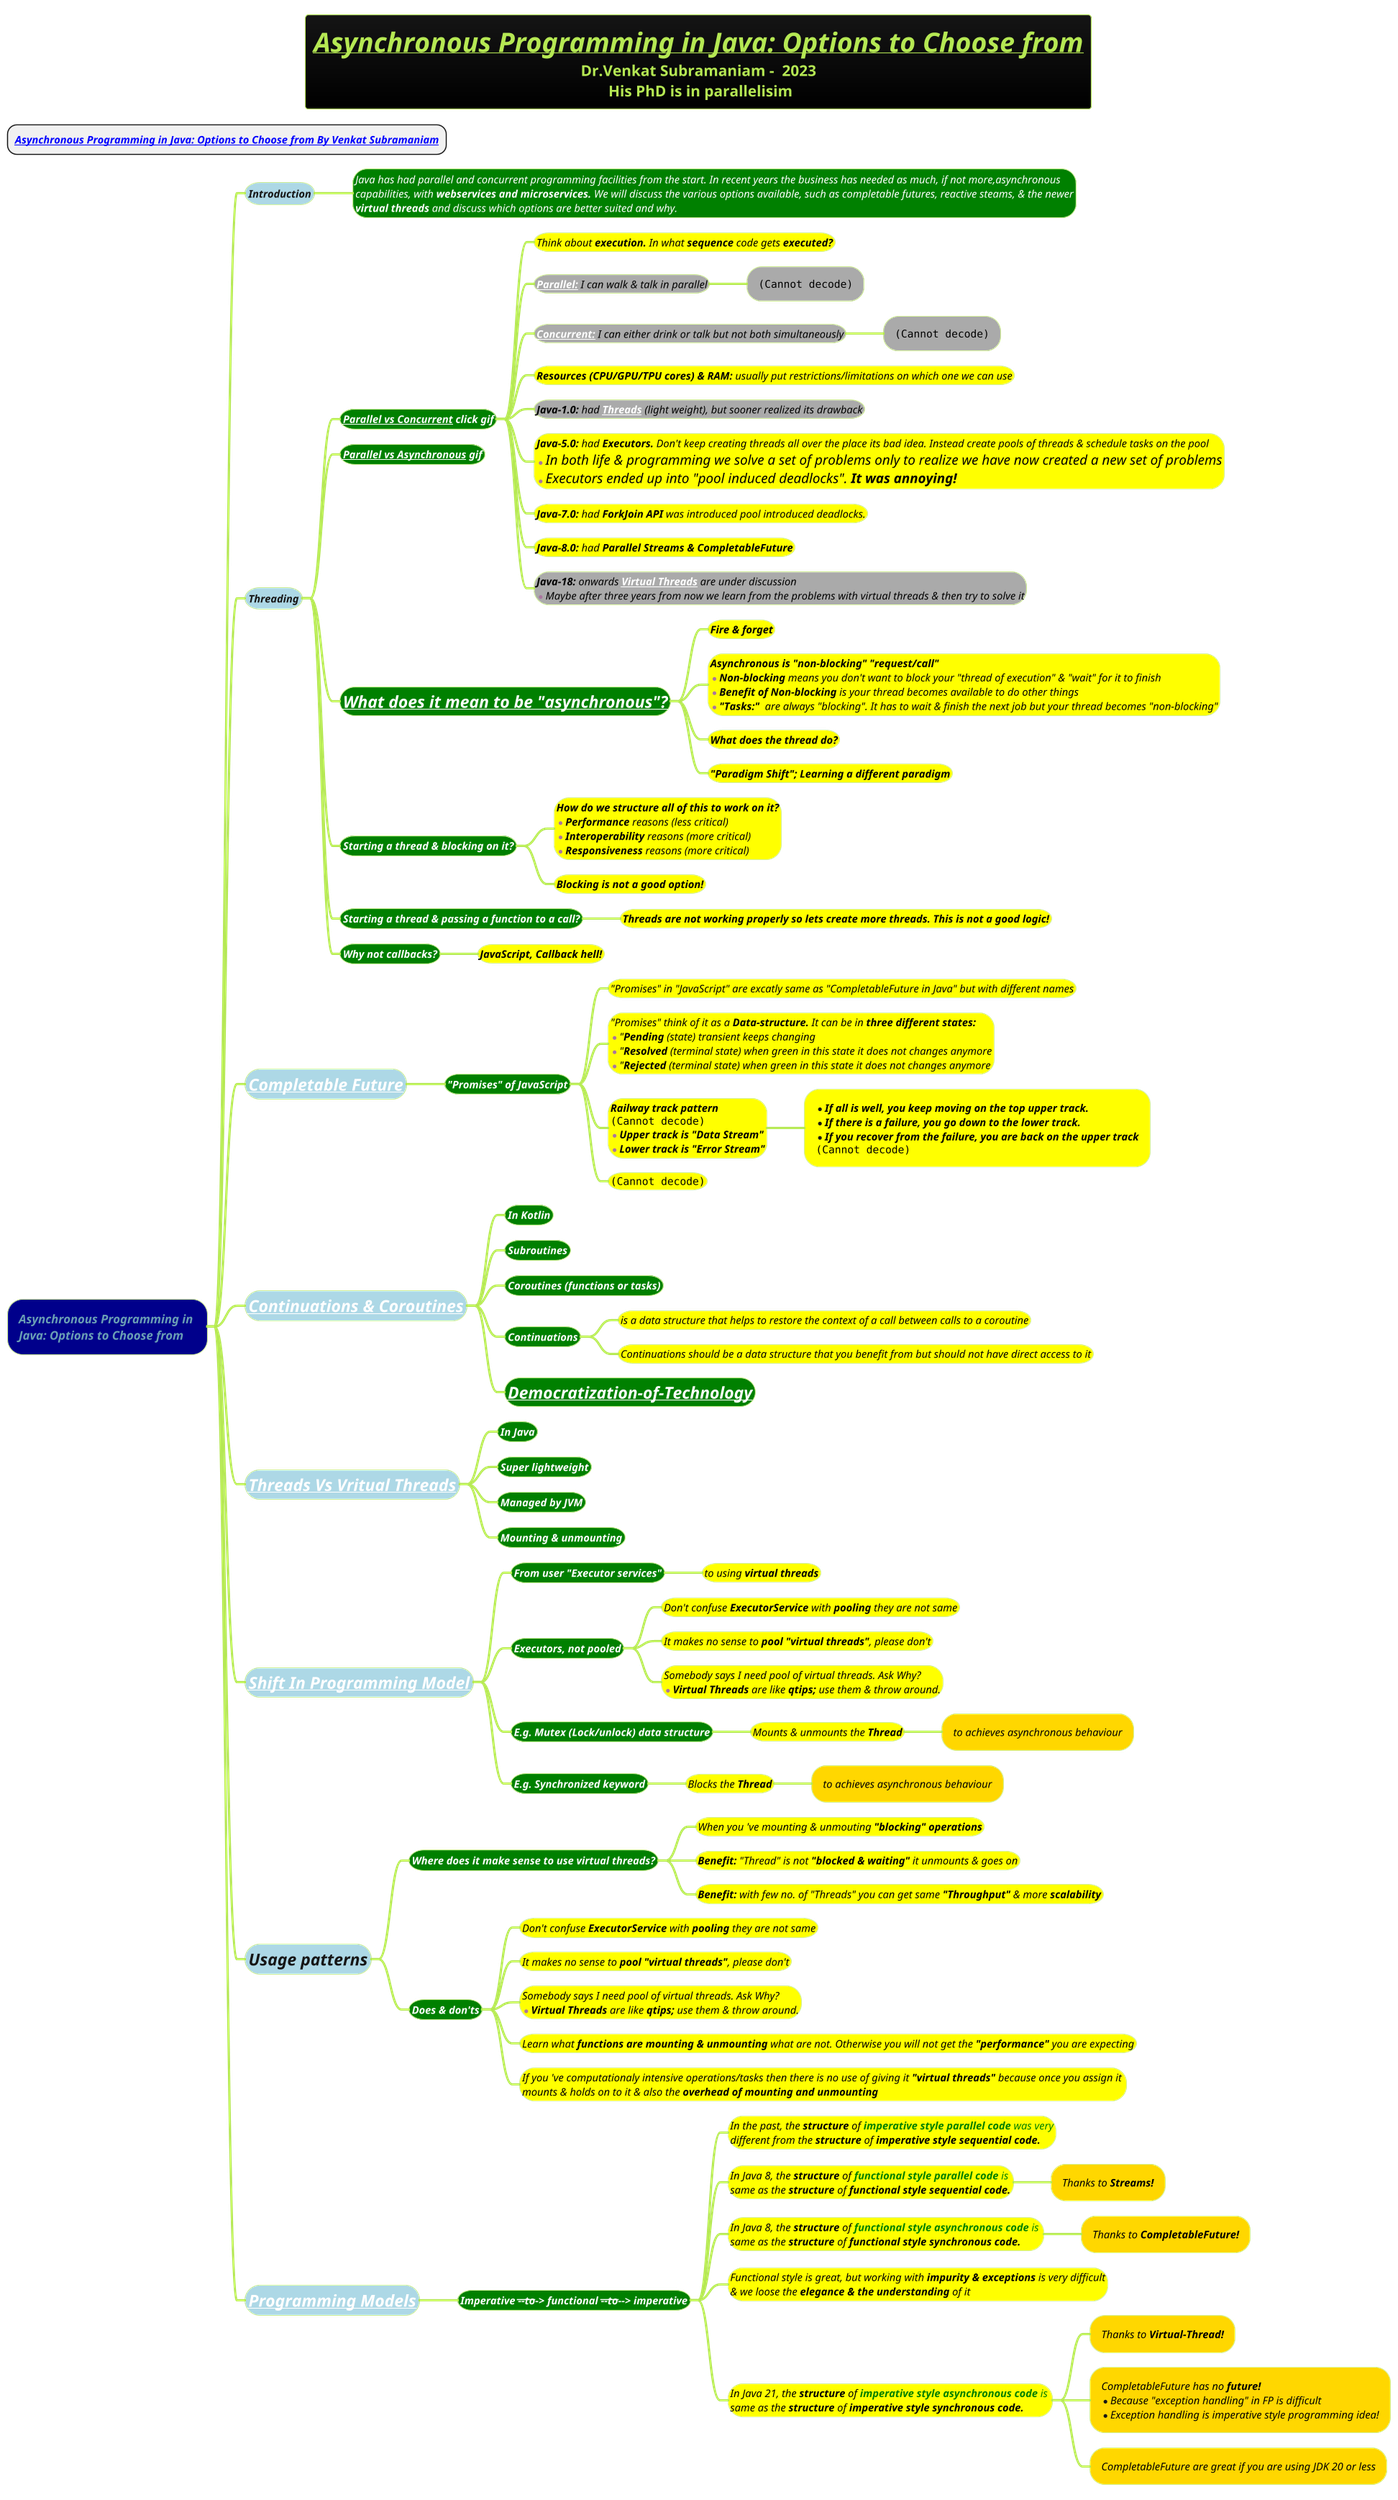 @startmindmap
title =<i><b><u>Asynchronous Programming in Java: Options to Choose from \nDr.Venkat Subramaniam -  2023\n His PhD is in parallelisim
* <i><b>[[https://www.youtube.com/watch?v=1zSF1259s6w&t=4778s&ab_channel=Devoxx Asynchronous Programming in Java: Options to Choose from By Venkat Subramaniam]]
!theme hacker

*[#darkblue] <i>Asynchronous Programming in \n<i>Java: Options to Choose from
**[#lightblue] <i><color #blac><size:14>Introduction
***[#green]:<i><color #white><size:14>Java has had parallel and concurrent programming facilities from the start. In recent years the business has needed as much, if not more,asynchronous
<i><color #white><size:14>capabilities, with <b>webservices and microservices.</b> We will discuss the various options available, such as completable futures, reactive steams, & the newer
<i><color #white><size:14><b>virtual threads</b> and discuss which options are better suited and why.;

**[#lightblue] <i><color #blac><size:14>Threading
***[#green] <i><color #white><size:14><b>[[docs/3-programming-languages/Venkat-Subramaniam/gif/Multi-threading-vs-Multi-processing-programming.adoc Parallel vs Concurrent]] click gif
****[#yellow] <i><color #black><size:14>Think about **execution.** In what **sequence** code gets <b>executed?
****[#a] <i><color #black><size:14><b>[[docs/3-programming-languages/Venkat-Subramaniam/Concurrency-and-Parallelism/Parallelism.puml Parallel:]]</b> I can walk & talk in parallel
*****[#a] <i><color #black><size:14><img:gif/img_2.png{scale=0.7}>
****[#a] <i><color #black><size:14><b>[[docs/3-programming-languages/Venkat-Subramaniam/Concurrency-and-Parallelism/Concurrency.puml Concurrent:]]</b> I can either drink or talk but not both simultaneously
*****[#a] <i><color #black><size:14><img:gif/img_3.png{scale=0.7}>
****[#yellow] <i><color #black><size:14><b>Resources (CPU/GPU/TPU cores) & RAM:</b> usually put restrictions/limitations on which one we can use
****[#a] <i><color #black><size:14><b>Java-1.0:</b> had <b>[[docs/3-programming-languages/Venkat-Subramaniam/Threads.puml Threads]]</b> (light weight), but sooner realized its drawback
****[#yellow] <i><color #black><size:14><b>Java-5.0:</b> had <b>Executors.</b> Don't keep creating threads all over the place its bad idea. Instead create pools of threads & schedule tasks on the pool\n*<i><color #black><size:18>In both life & programming we solve a set of problems only to realize we have now created a new set of problems\n*<i><color #black><size:18>Executors ended up into "pool induced deadlocks". <b>It was annoying!
****[#yellow] <i><color #black><size:14><b>Java-7.0:</b> had <b>ForkJoin API</b> was introduced pool introduced deadlocks.
****[#yellow] <i><color #black><size:14><b>Java-8.0:</b> had <b>Parallel Streams & CompletableFuture</b>
****[#a] <i><color #black><size:14><b>Java-18:</b> onwards <b>[[docs/3-programming-languages/Venkat-Subramaniam/Virtual-Threads.puml Virtual Threads]]</b> are under discussion\n*<i><color #black><size:14>Maybe after three years from now we learn from the problems with virtual threads & then try to solve it
***[#green] <i><color #white><size:14><b>[[docs/3-programming-languages/Venkat-Subramaniam/gif/synchronous-vs-asynchronous.adoc Parallel vs Asynchronous]] gif
***[#green] <i><color #white><size:22><b>[[docs/3-programming-languages/Venkat-Subramaniam/Spearheading-the-future-of-programming-2023.puml What does it mean to be "asynchronous"?]]
****[#yellow] <i><color #black><size:14><b>Fire & forget
****[#yellow]:<i><color #black><size:14><b>Asynchronous is "non-blocking" "request/call"
* <i><color #black><size:14>**Non-blocking** means you don't want to block your "thread of execution" & "wait" for it to finish
* <i><color #black><size:14>**Benefit of Non-blocking** is your thread becomes available to do other things
* <i><color #black><size:14><b>"Tasks:"</b>  are always "blocking". It has to wait & finish the next job but your thread becomes "non-blocking";
****[#yellow] <i><color #black><size:14><b>What does the thread do?
****[#yellow] <i><color #black><size:14><b>"Paradigm Shift"; Learning a different paradigm
***[#green] <i><color #white><size:14><b>Starting a thread & blocking on it?
****[#yellow]:<i><color #black><size:14><b>How do we structure all of this to work on it?
* <i><color #black><size:14><b>Performance</b> reasons (less critical)
* <i><color #black><size:14><b>Interoperability</b> reasons (more critical)
* <i><color #black><size:14><b>Responsiveness</b> reasons (more critical);
****[#yellow] <i><color #black><size:14><b>Blocking is not a good option!
***[#green] <i><color #white><size:14><b>Starting a thread & passing a function to a call?
****[#yellow] <i><color #black><size:14><b>Threads are not working properly so lets create more threads. This is not a good logic!
***[#green] <i><color #white><size:14><b>Why not callbacks?
****[#yellow] <i><color #black><size:14><b>JavaScript, Callback hell!
**[#lightblue] <i><color #blac><size:22>[[docs/3-programming-languages/Venkat-Subramaniam/CompletableFuture.puml Completable Future]]
***[#green] <b><i><color #white><size:14>"Promises" of JavaScript
****[#yellow] <i><color #black><size:14>"Promises" in "JavaScript" are excatly same as "CompletableFuture in Java" but with different names
****[#yellow]:<i><color #black><size:14>"Promises" think of it as a <b>Data-structure.</b> It can be in <b>three different states:
* <i><color #black><size:14>"<b>Pending</b> (state) transient keeps changing
* <i><color #black><size:14>"<b>Resolved</b> (terminal state) when green in this state it does not changes anymore
* <i><color #black><size:14>"<b>Rejected</b> (terminal state) when green in this state it does not changes anymore;
****[#yellow]:<i><color #black><size:14><b>Railway track pattern
<img:images/img_11.png{scale=0.8}>
*<i><color #black><size:14><b>Upper track is "Data Stream"
*<i><color #black><size:14><b>Lower track is "Error Stream";
*****[#yellow]:*<i><color #black><size:14><b>If all is well, you keep moving on the top upper track.
*<i><color #black><size:14><b>If there is a failure, you go down to the lower track.
*<i><color #black><size:14><b>If you recover from the failure, you are back on the upper track
<img:images/img_12.png{scale=0.8}>;
****[#yellow] <i><color #black><size:14><img:images/img_13.png{scale=0.8}>
**[#lightblue] <i><color #blac><size:22>[[docs/3-programming-languages/Venkat-Subramaniam/Continuation-and-Coroutines.puml Continuations & Coroutines]]
***[#green] <b><i><color #white><size:14>In Kotlin
***[#green] <b><i><color #white><size:14>Subroutines
***[#green] <b><i><color #white><size:14>Coroutines (functions or tasks)
***[#green] <b><i><color #white><size:14>Continuations
****[#yellow] <i><color #black><size:14>is a data structure that helps to restore the context of a call between calls to a coroutine
****[#yellow] <i><color #black><size:14>Continuations should be a data structure that you benefit from but should not have direct access to it
***[#green] <b><i><color #white><size:22>[[docs/3-programming-languages/Venkat-Subramaniam/Democratization-of-Technology.puml Democratization-of-Technology]]
**[#lightblue] <i><color #blac><size:22>[[docs/3-programming-languages/Venkat-Subramaniam/Virtual-Threads.puml Threads Vs Vritual Threads]]
***[#green] <b><i><color #white><size:14>In Java
***[#green] <b><i><color #white><size:14>Super lightweight
***[#green] <b><i><color #white><size:14>Managed by JVM
***[#green] <b><i><color #white><size:14>Mounting & unmounting
**[#lightblue] <i><color #blac><size:22>[[docs/3-programming-languages/Venkat-Subramaniam/Spearheading-the-future-of-programming-2023.puml Shift In Programming Model]]
***[#green] <b><i><color #white><size:14>From user "Executor services"
****[#yellow] <i><color #black><size:14>to using <b>virtual threads
***[#green] <b><i><color #white><size:14>Executors, not pooled
****[#yellow] <i><color #black><size:14>Don't confuse <b>ExecutorService</b> with <b>pooling</b> they are not same
****[#yellow] <i><color #black><size:14>It makes no sense to <b>pool</b> <b>"virtual threads"</b>, please don't
****[#yellow]:<i><color #black><size:14>Somebody says I need pool of virtual threads. Ask Why?
*<i><color #black><size:14>**Virtual Threads** are like **qtips;** use them & throw around.;
***[#green] <b><i><color #white><size:14>E.g. Mutex (Lock/unlock) data structure
****[#yellow] <i><color #black><size:14>Mounts & unmounts the <b>Thread
*****[#gold] <i><color #black><size:14>to achieves asynchronous behaviour
***[#green] <b><i><color #white><size:14>E.g. Synchronized keyword
****[#yellow] <i><color #black><size:14>Blocks the <b>Thread
*****[#gold] <i><color #black><size:14>to achieves asynchronous behaviour

**[#lightblue] <i><color #blac><size:22>Usage patterns
***[#green] <b><i><color #white><size:14>Where does it make sense to use virtual threads?
****[#yellow] <i><color #black><size:14>When you 've mounting & unmouting <b>"blocking" operations
****[#yellow] <i><color #black><size:14><b>Benefit:</b> "Thread" is not <b>"blocked & waiting"</b> it unmounts & goes on
****[#yellow] <i><color #black><size:14><b>Benefit:</b> with few no. of "Threads" you can get same <b>"Throughput"</b> & more <b>scalability
***[#green] <b><i><color #white><size:14>Does & don'ts
****[#yellow] <i><color #black><size:14>Don't confuse <b>ExecutorService</b> with <b>pooling</b> they are not same
****[#yellow] <i><color #black><size:14>It makes no sense to <b>pool</b> <b>"virtual threads"</b>, please don't
****[#yellow]:<i><color #black><size:14>Somebody says I need pool of virtual threads. Ask Why?
*<i><color #black><size:14>**Virtual Threads** are like **qtips;** use them & throw around.;
****[#yellow] <i><color #black><size:14>Learn what <b>functions are mounting & unmounting</b> what are not. Otherwise you will not get the <b>"performance"</b> you are expecting
****[#yellow] <i><color #black><size:14>If you 've computationaly intensive operations/tasks then there is no use of giving it <b>"virtual threads"</b> because once you assign it \n<i><color #black><size:14>mounts & holds on to it & also the <b>overhead of mounting and unmounting

**[#lightblue] <i><color #blac><size:22>[[docs/3-programming-languages/Venkat-Subramaniam/Spearheading-the-future-of-programming-2023.puml Programming Models]]
***[#green] <b><i><color #white><size:14>Imperative ----to---> functional ----to----> imperative
****[#yellow] <i><color #black><size:14>In the past, the <b>structure</b> of <color #green><b>imperative style parallel code</b> was very\n<i><color #black><size:14>different from the <b>structure</b> of <b>imperative style sequential code.</b>
****[#yellow] <i><color #black><size:14>In Java 8, the <b>structure</b> of <color #green><b>functional style parallel code</b> is \n<i><color #black><size:14>same as the <b>structure</b> of <b>functional style sequential code.</b>
*****[#gold] <i><color #black><size:14>Thanks to <b>Streams!
****[#yellow] <i><color #black><size:14>In Java 8, the <b>structure</b> of <color #green><b>functional style asynchronous code</b> is \n<i><color #black><size:14>same as the <b>structure</b> of <b>functional style synchronous code.</b>
*****[#gold] <i><color #black><size:14>Thanks to <b>CompletableFuture!
****[#yellow] <i><color #black><size:14>Functional style is great, but working with <b>impurity & exceptions</b> is very difficult\n<i><color #black><size:14>& we loose the <b>elegance & the understanding</b> of it
****[#yellow] <i><color #black><size:14>In Java 21, the <b>structure</b> of <color #green><b>imperative style asynchronous code</b> is \n<i><color #black><size:14>same as the <b>structure</b> of <b>imperative style synchronous code.</b>
*****[#gold] <i><color #black><size:14>Thanks to <b>Virtual-Thread!
*****[#gold] <i><color #black><size:14>CompletableFuture has no <b>future! \n*<i><color #black><size:14>Because "exception handling" in FP is difficult\n*<i><color #black><size:14>Exception handling is imperative style programming idea!
*****[#gold] <i><color #black><size:14>CompletableFuture are great if you are using JDK 20 or less

@endmindmap
